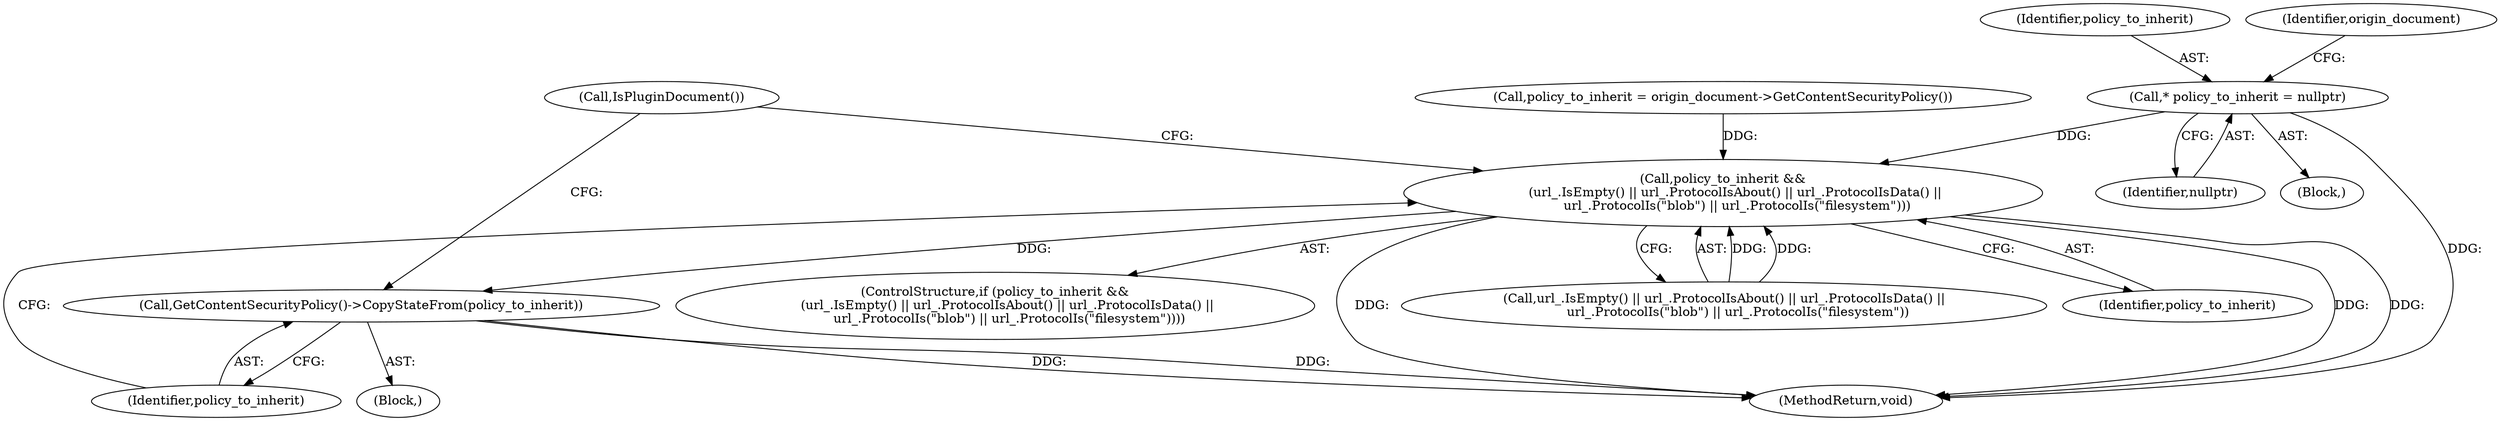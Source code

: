 digraph "0_Chrome_108147dfd1ea159fd3632ef92ccc4ab8952980c7@pointer" {
"1000117" [label="(Call,* policy_to_inherit = nullptr)"];
"1000126" [label="(Call,policy_to_inherit &&\n      (url_.IsEmpty() || url_.ProtocolIsAbout() || url_.ProtocolIsData() ||\n       url_.ProtocolIs(\"blob\") || url_.ProtocolIs(\"filesystem\")))"];
"1000140" [label="(Call,GetContentSecurityPolicy()->CopyStateFrom(policy_to_inherit))"];
"1000118" [label="(Identifier,policy_to_inherit)"];
"1000121" [label="(Identifier,origin_document)"];
"1000108" [label="(Block,)"];
"1000128" [label="(Call,url_.IsEmpty() || url_.ProtocolIsAbout() || url_.ProtocolIsData() ||\n       url_.ProtocolIs(\"blob\") || url_.ProtocolIs(\"filesystem\"))"];
"1000141" [label="(Identifier,policy_to_inherit)"];
"1000174" [label="(MethodReturn,void)"];
"1000126" [label="(Call,policy_to_inherit &&\n      (url_.IsEmpty() || url_.ProtocolIsAbout() || url_.ProtocolIsData() ||\n       url_.ProtocolIs(\"blob\") || url_.ProtocolIs(\"filesystem\")))"];
"1000143" [label="(Call,IsPluginDocument())"];
"1000125" [label="(ControlStructure,if (policy_to_inherit &&\n      (url_.IsEmpty() || url_.ProtocolIsAbout() || url_.ProtocolIsData() ||\n       url_.ProtocolIs(\"blob\") || url_.ProtocolIs(\"filesystem\"))))"];
"1000140" [label="(Call,GetContentSecurityPolicy()->CopyStateFrom(policy_to_inherit))"];
"1000119" [label="(Identifier,nullptr)"];
"1000122" [label="(Call,policy_to_inherit = origin_document->GetContentSecurityPolicy())"];
"1000139" [label="(Block,)"];
"1000117" [label="(Call,* policy_to_inherit = nullptr)"];
"1000127" [label="(Identifier,policy_to_inherit)"];
"1000117" -> "1000108"  [label="AST: "];
"1000117" -> "1000119"  [label="CFG: "];
"1000118" -> "1000117"  [label="AST: "];
"1000119" -> "1000117"  [label="AST: "];
"1000121" -> "1000117"  [label="CFG: "];
"1000117" -> "1000174"  [label="DDG: "];
"1000117" -> "1000126"  [label="DDG: "];
"1000126" -> "1000125"  [label="AST: "];
"1000126" -> "1000127"  [label="CFG: "];
"1000126" -> "1000128"  [label="CFG: "];
"1000127" -> "1000126"  [label="AST: "];
"1000128" -> "1000126"  [label="AST: "];
"1000141" -> "1000126"  [label="CFG: "];
"1000143" -> "1000126"  [label="CFG: "];
"1000126" -> "1000174"  [label="DDG: "];
"1000126" -> "1000174"  [label="DDG: "];
"1000126" -> "1000174"  [label="DDG: "];
"1000122" -> "1000126"  [label="DDG: "];
"1000128" -> "1000126"  [label="DDG: "];
"1000128" -> "1000126"  [label="DDG: "];
"1000126" -> "1000140"  [label="DDG: "];
"1000140" -> "1000139"  [label="AST: "];
"1000140" -> "1000141"  [label="CFG: "];
"1000141" -> "1000140"  [label="AST: "];
"1000143" -> "1000140"  [label="CFG: "];
"1000140" -> "1000174"  [label="DDG: "];
"1000140" -> "1000174"  [label="DDG: "];
}
